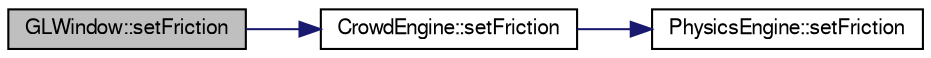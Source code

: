 digraph "GLWindow::setFriction"
{
  edge [fontname="FreeSans",fontsize="10",labelfontname="FreeSans",labelfontsize="10"];
  node [fontname="FreeSans",fontsize="10",shape=record];
  rankdir="LR";
  Node1 [label="GLWindow::setFriction",height=0.2,width=0.4,color="black", fillcolor="grey75", style="filled" fontcolor="black"];
  Node1 -> Node2 [color="midnightblue",fontsize="10",style="solid",fontname="FreeSans"];
  Node2 [label="CrowdEngine::setFriction",height=0.2,width=0.4,color="black", fillcolor="white", style="filled",URL="$class_crowd_engine.html#acbe1845a89a13a1a8d3c8ae9967d2d03"];
  Node2 -> Node3 [color="midnightblue",fontsize="10",style="solid",fontname="FreeSans"];
  Node3 [label="PhysicsEngine::setFriction",height=0.2,width=0.4,color="black", fillcolor="white", style="filled",URL="$class_physics_engine.html#a6bed2ed3a575ecb04fb48c4d12723b49"];
}

